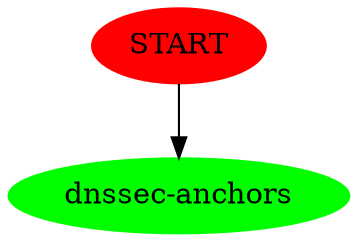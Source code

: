digraph G { START [color=red, style=filled];
node [style=filled, color=green];
 "START" -> "dnssec-anchors";
}
